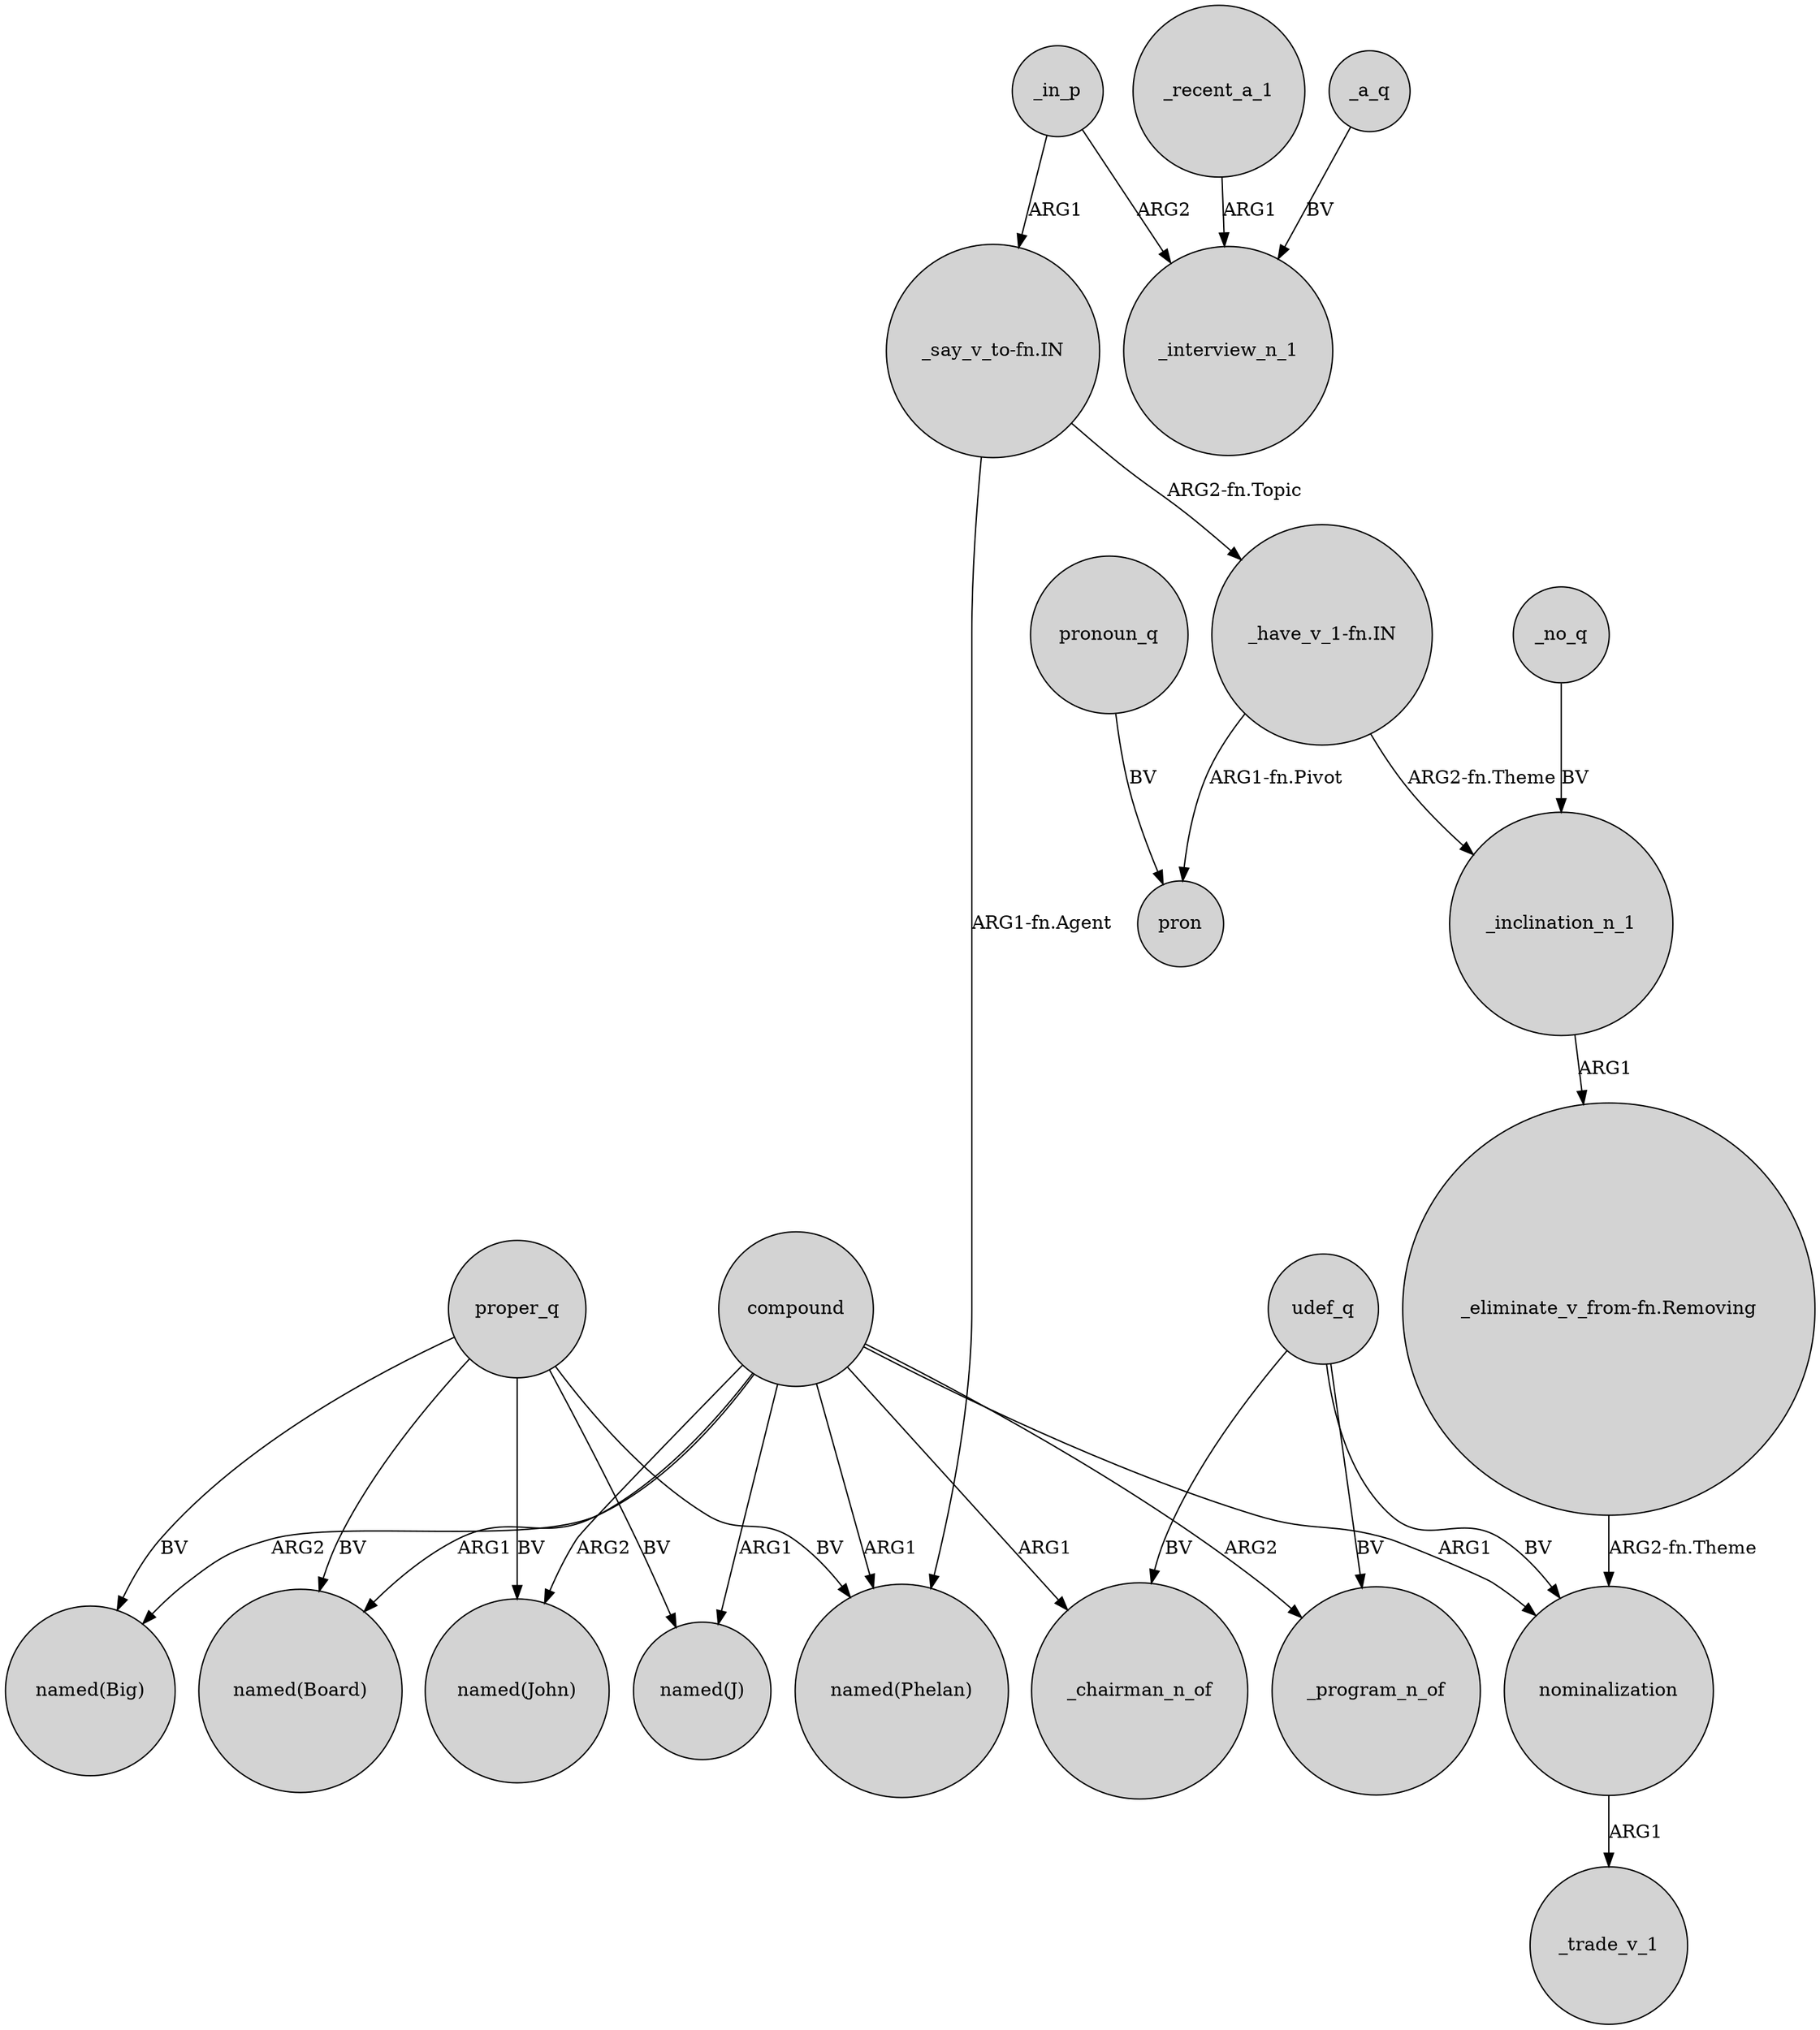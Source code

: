 digraph {
	node [shape=circle style=filled]
	compound -> "named(John)" [label=ARG2]
	_in_p -> _interview_n_1 [label=ARG2]
	compound -> _program_n_of [label=ARG2]
	compound -> _chairman_n_of [label=ARG1]
	_in_p -> "_say_v_to-fn.IN" [label=ARG1]
	_recent_a_1 -> _interview_n_1 [label=ARG1]
	_a_q -> _interview_n_1 [label=BV]
	proper_q -> "named(J)" [label=BV]
	udef_q -> _program_n_of [label=BV]
	proper_q -> "named(Board)" [label=BV]
	nominalization -> _trade_v_1 [label=ARG1]
	"_have_v_1-fn.IN" -> pron [label="ARG1-fn.Pivot"]
	udef_q -> _chairman_n_of [label=BV]
	pronoun_q -> pron [label=BV]
	compound -> "named(Board)" [label=ARG1]
	"_eliminate_v_from-fn.Removing" -> nominalization [label="ARG2-fn.Theme"]
	compound -> "named(Phelan)" [label=ARG1]
	"_have_v_1-fn.IN" -> _inclination_n_1 [label="ARG2-fn.Theme"]
	udef_q -> nominalization [label=BV]
	_inclination_n_1 -> "_eliminate_v_from-fn.Removing" [label=ARG1]
	"_say_v_to-fn.IN" -> "_have_v_1-fn.IN" [label="ARG2-fn.Topic"]
	proper_q -> "named(Phelan)" [label=BV]
	_no_q -> _inclination_n_1 [label=BV]
	compound -> "named(Big)" [label=ARG2]
	proper_q -> "named(John)" [label=BV]
	compound -> nominalization [label=ARG1]
	"_say_v_to-fn.IN" -> "named(Phelan)" [label="ARG1-fn.Agent"]
	compound -> "named(J)" [label=ARG1]
	proper_q -> "named(Big)" [label=BV]
}
